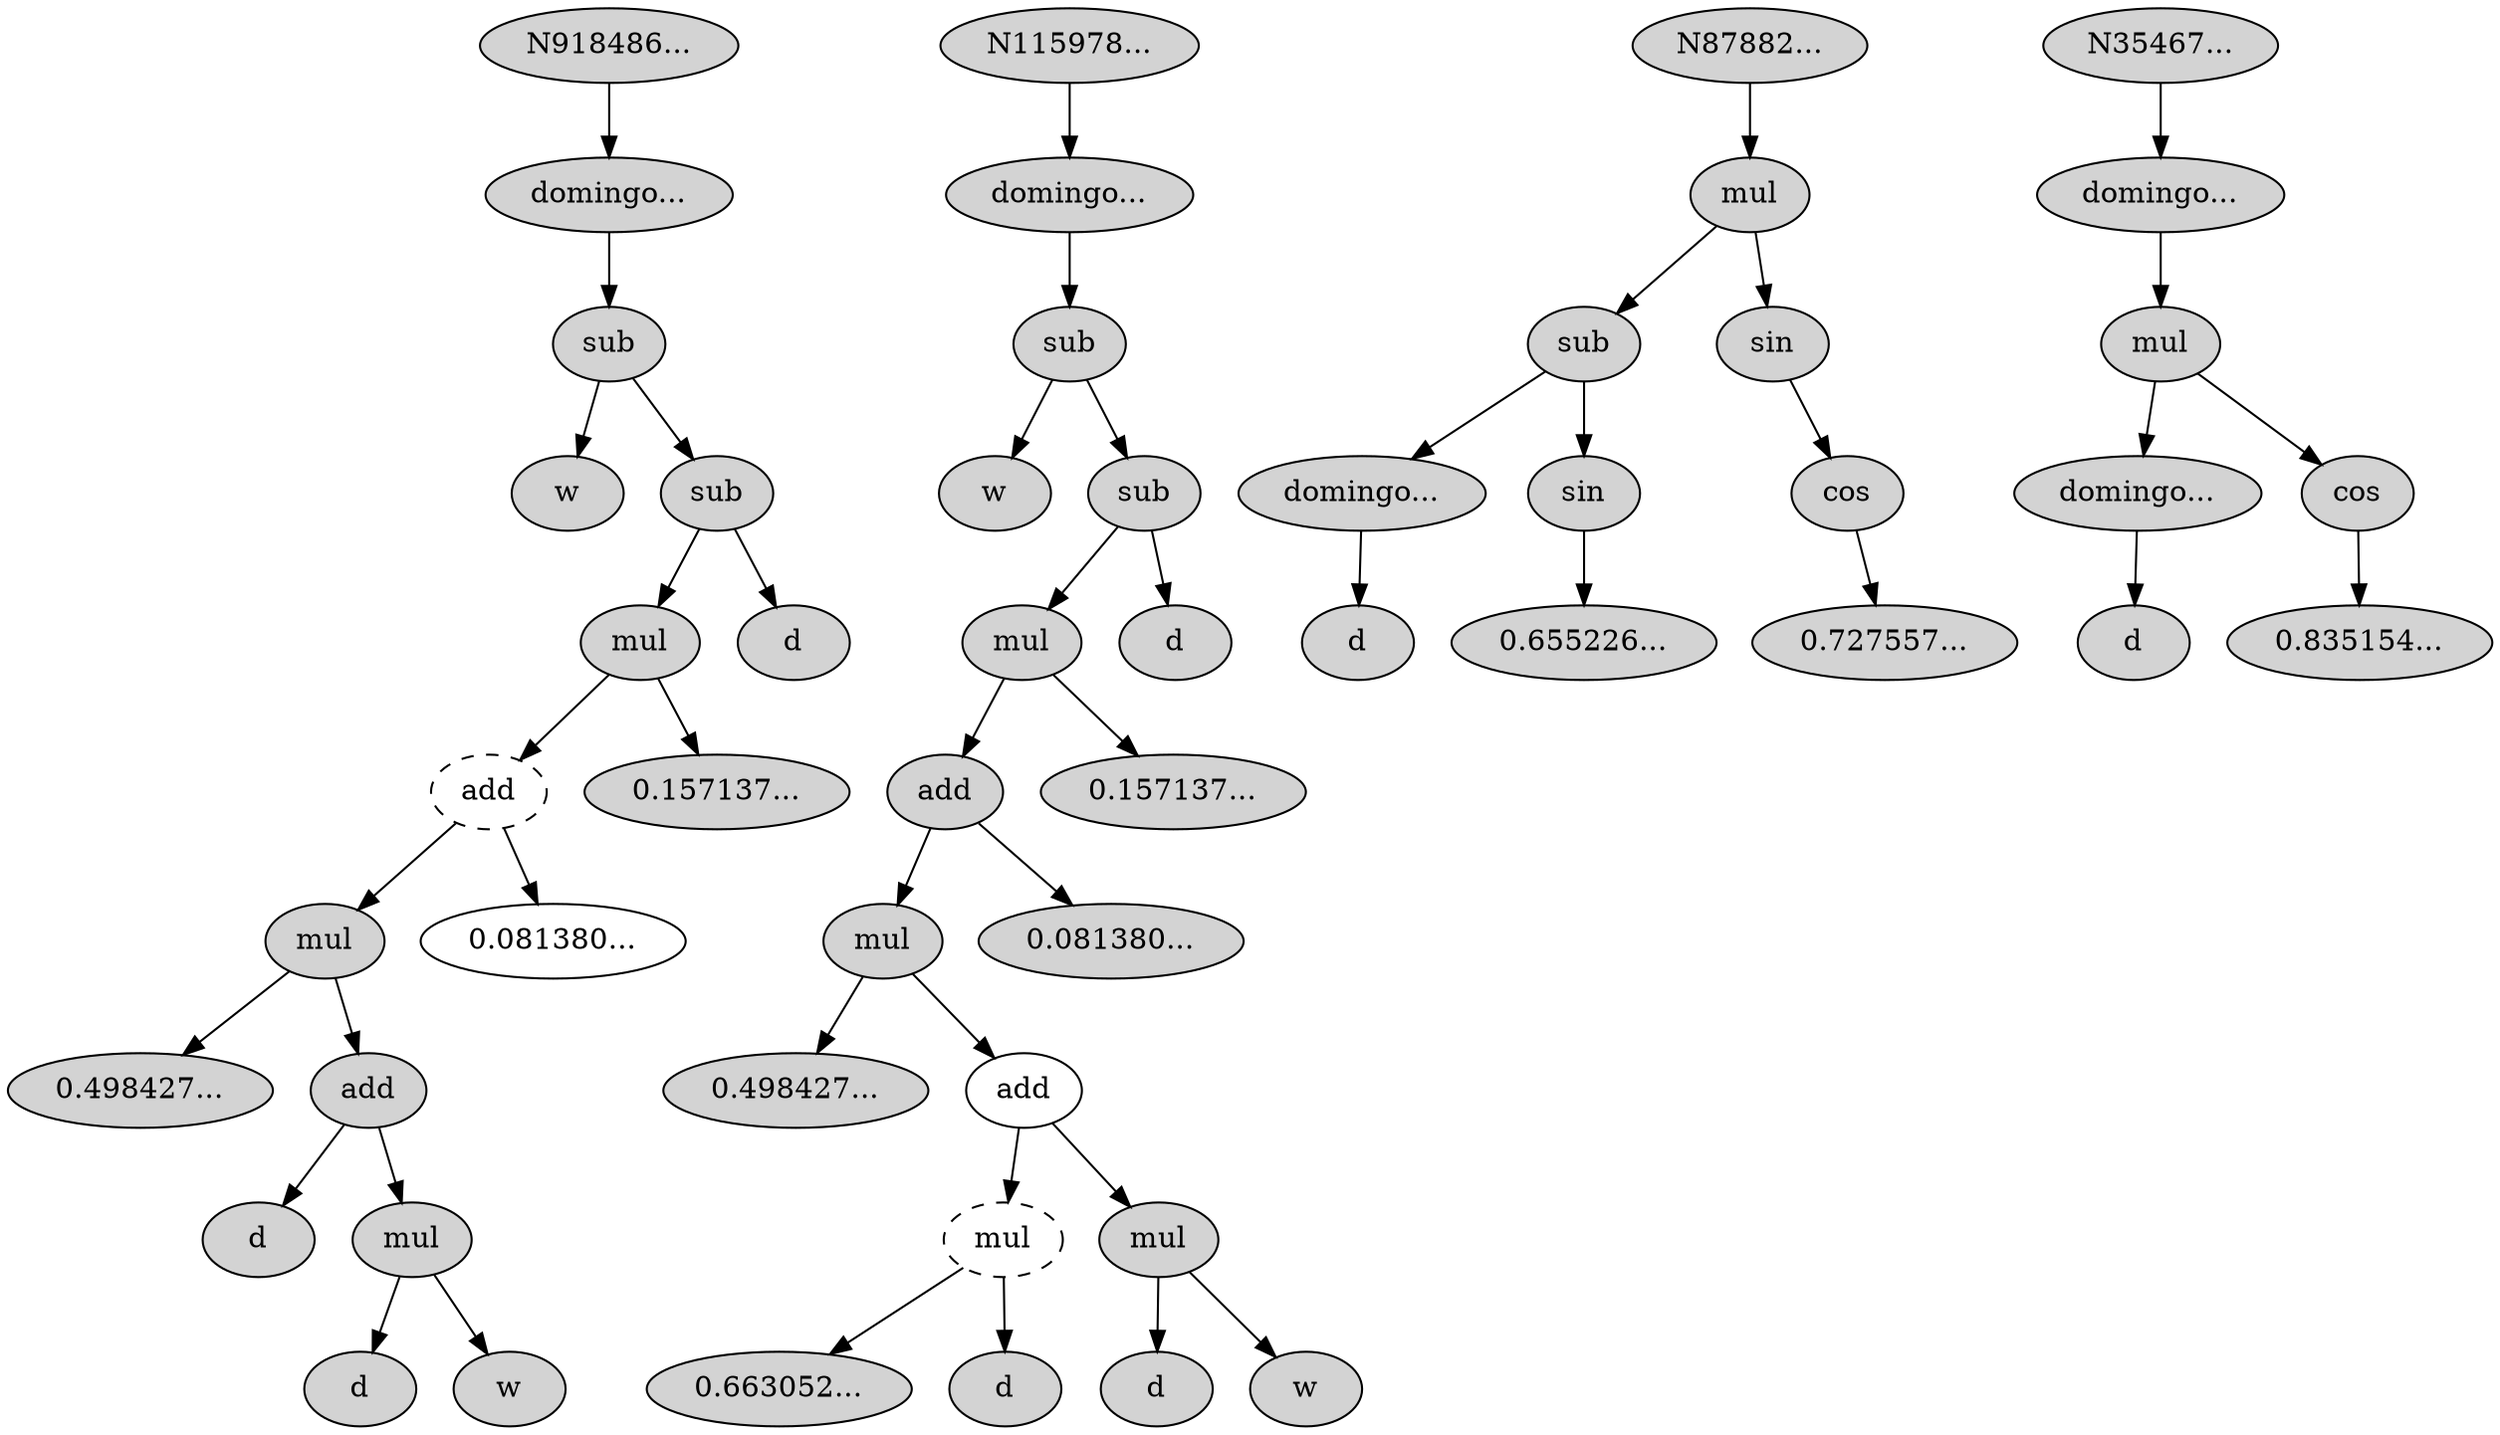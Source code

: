 digraph Population_1 {
N918486[ style="filled"  label="N918486..."];
N918486 -> N918487;
N918487[ style="filled"  label="domingo..."];
N918487 -> N918488;
N918488[ style="filled"  label="sub"];
N918488 -> N918489;
N918489[ style="filled"  label="w"];
N918488 -> N918490;
N918490[ style="filled"  label="sub"];
N918490 -> N918491;
N918491[ style="filled"  label="mul"];
N918491 -> N918492;
N918492[ style="dashed"  label="add"];
N918492 -> N918493;
N918493[ style="filled"  label="mul"];
N918493 -> N918494;
N918494[ style="filled"  label="0.498427..."];
N918493 -> N918495;
N918495[ style="filled"  label="add"];
N918495 -> N918496;
N918496[ style="filled"  label="d"];
N918495 -> N918497;
N918497[ style="filled"  label="mul"];
N918497 -> N918498;
N918498[ style="filled"  label="d"];
N918497 -> N918499;
N918499[ style="filled"  label="w"];
N918492 -> N918485;
N918485[ style="solid"  label="0.081380..."];
N918491 -> N918501;
N918501[ style="filled"  label="0.157137..."];
N918490 -> N918502;
N918502[ style="filled"  label="d"];

N115978[ style="filled"  label="N115978..."];
N115978 -> N115979;
N115979[ style="filled"  label="domingo..."];
N115979 -> N115980;
N115980[ style="filled"  label="sub"];
N115980 -> N115981;
N115981[ style="filled"  label="w"];
N115980 -> N115982;
N115982[ style="filled"  label="sub"];
N115982 -> N115983;
N115983[ style="filled"  label="mul"];
N115983 -> N115984;
N115984[ style="filled"  label="add"];
N115984 -> N115985;
N115985[ style="filled"  label="mul"];
N115985 -> N115986;
N115986[ style="filled"  label="0.498427..."];
N115985 -> N115987;
N115987[ style="solid"  label="add"];
N115987 -> N115997;
N115997[ style="dashed"  label="mul"];
N115997 -> N115998;
N115998[ style="filled"  label="0.663052..."];
N115997 -> N115999;
N115999[ style="filled"  label="d"];
N115987 -> N115989;
N115989[ style="filled"  label="mul"];
N115989 -> N115990;
N115990[ style="filled"  label="d"];
N115989 -> N115991;
N115991[ style="filled"  label="w"];
N115984 -> N115992;
N115992[ style="filled"  label="0.081380..."];
N115983 -> N115993;
N115993[ style="filled"  label="0.157137..."];
N115982 -> N115994;
N115994[ style="filled"  label="d"];

N87882[ style="filled"  label="N87882..."];
N87882 -> N87883;
N87883[ style="filled"  label="mul"];
N87883 -> N87884;
N87884[ style="filled"  label="sub"];
N87884 -> N87889;
N87889[ style="filled"  label="domingo..."];
N87889 -> N87894;
N87894[ style="filled"  label="d"];
N87884 -> N87899;
N87899[ style="filled"  label="sin"];
N87899 -> N87904;
N87904[ style="filled"  label="0.655226..."];
N87883 -> N87905;
N87905[ style="filled"  label="sin"];
N87905 -> N87910;
N87910[ style="filled"  label="cos"];
N87910 -> N87915;
N87915[ style="filled"  label="0.727557..."];

N35467[ style="filled"  label="N35467..."];
N35467 -> N35468;
N35468[ style="filled"  label="domingo..."];
N35468 -> N35469;
N35469[ style="filled"  label="mul"];
N35469 -> N35474;
N35474[ style="filled"  label="domingo..."];
N35474 -> N35479;
N35479[ style="filled"  label="d"];
N35469 -> N35484;
N35484[ style="filled"  label="cos"];
N35484 -> N35489;
N35489[ style="filled"  label="0.835154..."];

}
